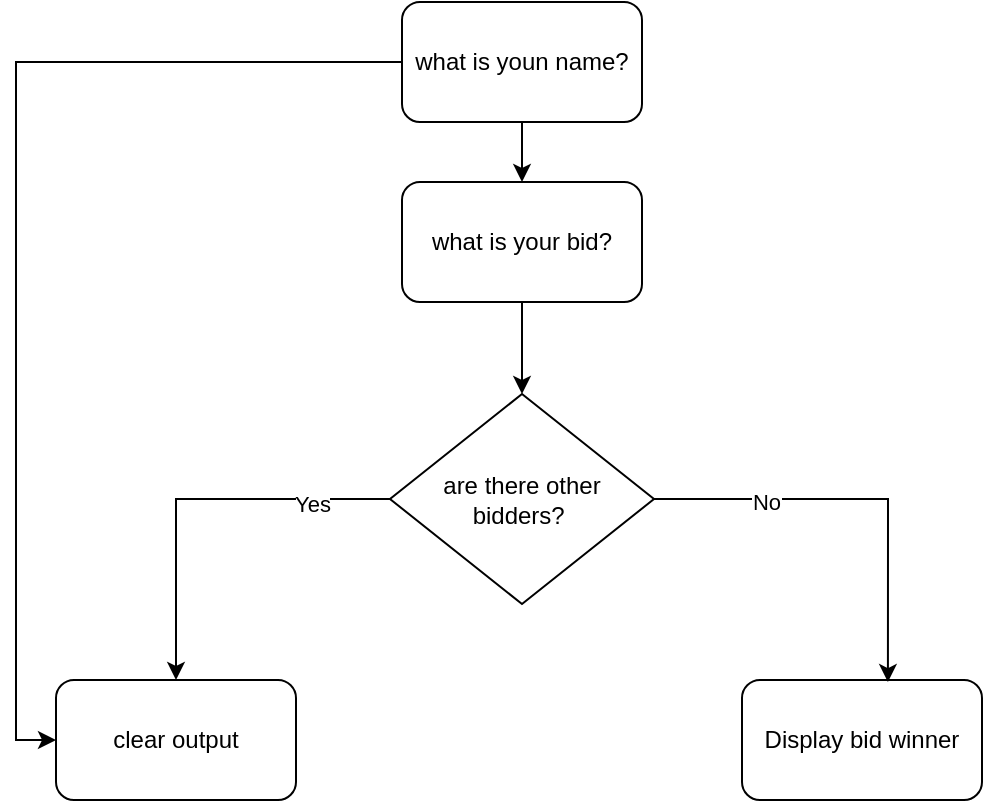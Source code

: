 <mxfile version="22.1.16" type="device">
  <diagram id="C5RBs43oDa-KdzZeNtuy" name="Page-1">
    <mxGraphModel dx="1102" dy="506" grid="0" gridSize="10" guides="1" tooltips="1" connect="1" arrows="1" fold="1" page="1" pageScale="1" pageWidth="827" pageHeight="1169" math="0" shadow="0">
      <root>
        <mxCell id="WIyWlLk6GJQsqaUBKTNV-0" />
        <mxCell id="WIyWlLk6GJQsqaUBKTNV-1" parent="WIyWlLk6GJQsqaUBKTNV-0" />
        <mxCell id="6SVfrN9MtDfnrPqlxJ7I-5" style="edgeStyle=orthogonalEdgeStyle;rounded=0;orthogonalLoop=1;jettySize=auto;html=1;entryX=0.5;entryY=0;entryDx=0;entryDy=0;" edge="1" parent="WIyWlLk6GJQsqaUBKTNV-1" source="6SVfrN9MtDfnrPqlxJ7I-0" target="6SVfrN9MtDfnrPqlxJ7I-1">
          <mxGeometry relative="1" as="geometry" />
        </mxCell>
        <mxCell id="6SVfrN9MtDfnrPqlxJ7I-10" style="edgeStyle=orthogonalEdgeStyle;rounded=0;orthogonalLoop=1;jettySize=auto;html=1;entryX=0;entryY=0.5;entryDx=0;entryDy=0;" edge="1" parent="WIyWlLk6GJQsqaUBKTNV-1" source="6SVfrN9MtDfnrPqlxJ7I-0" target="6SVfrN9MtDfnrPqlxJ7I-3">
          <mxGeometry relative="1" as="geometry" />
        </mxCell>
        <mxCell id="6SVfrN9MtDfnrPqlxJ7I-0" value="what is youn name?" style="rounded=1;whiteSpace=wrap;html=1;" vertex="1" parent="WIyWlLk6GJQsqaUBKTNV-1">
          <mxGeometry x="349" y="190" width="120" height="60" as="geometry" />
        </mxCell>
        <mxCell id="6SVfrN9MtDfnrPqlxJ7I-6" style="edgeStyle=orthogonalEdgeStyle;rounded=0;orthogonalLoop=1;jettySize=auto;html=1;entryX=0.5;entryY=0;entryDx=0;entryDy=0;" edge="1" parent="WIyWlLk6GJQsqaUBKTNV-1" source="6SVfrN9MtDfnrPqlxJ7I-1" target="6SVfrN9MtDfnrPqlxJ7I-2">
          <mxGeometry relative="1" as="geometry" />
        </mxCell>
        <mxCell id="6SVfrN9MtDfnrPqlxJ7I-1" value="what is your bid?" style="rounded=1;whiteSpace=wrap;html=1;" vertex="1" parent="WIyWlLk6GJQsqaUBKTNV-1">
          <mxGeometry x="349" y="280" width="120" height="60" as="geometry" />
        </mxCell>
        <mxCell id="6SVfrN9MtDfnrPqlxJ7I-7" style="edgeStyle=orthogonalEdgeStyle;rounded=0;orthogonalLoop=1;jettySize=auto;html=1;entryX=0.5;entryY=0;entryDx=0;entryDy=0;" edge="1" parent="WIyWlLk6GJQsqaUBKTNV-1" source="6SVfrN9MtDfnrPqlxJ7I-2" target="6SVfrN9MtDfnrPqlxJ7I-3">
          <mxGeometry relative="1" as="geometry" />
        </mxCell>
        <mxCell id="6SVfrN9MtDfnrPqlxJ7I-12" value="Yes" style="edgeLabel;html=1;align=center;verticalAlign=middle;resizable=0;points=[];" vertex="1" connectable="0" parent="6SVfrN9MtDfnrPqlxJ7I-7">
          <mxGeometry x="-0.605" y="2" relative="1" as="geometry">
            <mxPoint as="offset" />
          </mxGeometry>
        </mxCell>
        <mxCell id="6SVfrN9MtDfnrPqlxJ7I-2" value="are there other bidders?&amp;nbsp;" style="rhombus;whiteSpace=wrap;html=1;" vertex="1" parent="WIyWlLk6GJQsqaUBKTNV-1">
          <mxGeometry x="343" y="386" width="132" height="105" as="geometry" />
        </mxCell>
        <mxCell id="6SVfrN9MtDfnrPqlxJ7I-3" value="clear output" style="rounded=1;whiteSpace=wrap;html=1;" vertex="1" parent="WIyWlLk6GJQsqaUBKTNV-1">
          <mxGeometry x="176" y="529" width="120" height="60" as="geometry" />
        </mxCell>
        <mxCell id="6SVfrN9MtDfnrPqlxJ7I-4" value="Display bid winner" style="rounded=1;whiteSpace=wrap;html=1;" vertex="1" parent="WIyWlLk6GJQsqaUBKTNV-1">
          <mxGeometry x="519" y="529" width="120" height="60" as="geometry" />
        </mxCell>
        <mxCell id="6SVfrN9MtDfnrPqlxJ7I-8" style="edgeStyle=orthogonalEdgeStyle;rounded=0;orthogonalLoop=1;jettySize=auto;html=1;entryX=0.608;entryY=0.017;entryDx=0;entryDy=0;entryPerimeter=0;" edge="1" parent="WIyWlLk6GJQsqaUBKTNV-1" source="6SVfrN9MtDfnrPqlxJ7I-2" target="6SVfrN9MtDfnrPqlxJ7I-4">
          <mxGeometry relative="1" as="geometry" />
        </mxCell>
        <mxCell id="6SVfrN9MtDfnrPqlxJ7I-11" value="No" style="edgeLabel;html=1;align=center;verticalAlign=middle;resizable=0;points=[];" vertex="1" connectable="0" parent="6SVfrN9MtDfnrPqlxJ7I-8">
          <mxGeometry x="-0.463" relative="1" as="geometry">
            <mxPoint y="1" as="offset" />
          </mxGeometry>
        </mxCell>
      </root>
    </mxGraphModel>
  </diagram>
</mxfile>
